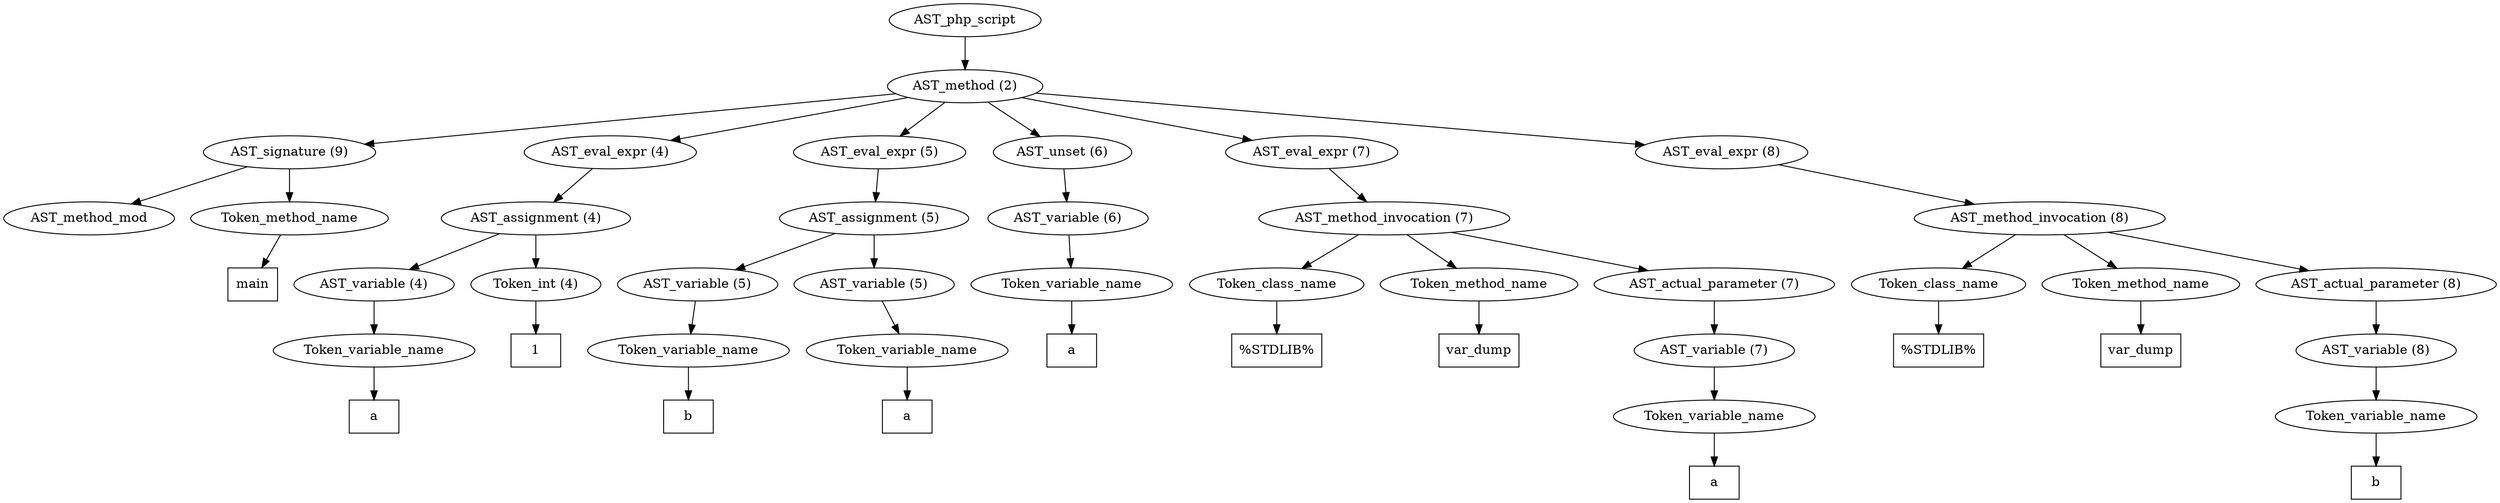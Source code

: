/*
 * AST in dot format generated by phc -- the PHP compiler
 */

digraph AST {
node_0 [label="AST_php_script"];
node_1 [label="AST_method (2)"];
node_2 [label="AST_signature (9)"];
node_3 [label="AST_method_mod"];
node_4 [label="Token_method_name"];
node_5 [label="main", shape=box]
node_4 -> node_5;
node_2 -> node_4;
node_2 -> node_3;
node_6 [label="AST_eval_expr (4)"];
node_7 [label="AST_assignment (4)"];
node_8 [label="AST_variable (4)"];
node_9 [label="Token_variable_name"];
node_10 [label="a", shape=box]
node_9 -> node_10;
node_8 -> node_9;
node_11 [label="Token_int (4)"];
node_12 [label="1", shape=box]
node_11 -> node_12;
node_7 -> node_11;
node_7 -> node_8;
node_6 -> node_7;
node_13 [label="AST_eval_expr (5)"];
node_14 [label="AST_assignment (5)"];
node_15 [label="AST_variable (5)"];
node_16 [label="Token_variable_name"];
node_17 [label="b", shape=box]
node_16 -> node_17;
node_15 -> node_16;
node_18 [label="AST_variable (5)"];
node_19 [label="Token_variable_name"];
node_20 [label="a", shape=box]
node_19 -> node_20;
node_18 -> node_19;
node_14 -> node_18;
node_14 -> node_15;
node_13 -> node_14;
node_21 [label="AST_unset (6)"];
node_22 [label="AST_variable (6)"];
node_23 [label="Token_variable_name"];
node_24 [label="a", shape=box]
node_23 -> node_24;
node_22 -> node_23;
node_21 -> node_22;
node_25 [label="AST_eval_expr (7)"];
node_26 [label="AST_method_invocation (7)"];
node_27 [label="Token_class_name"];
node_28 [label="%STDLIB%", shape=box]
node_27 -> node_28;
node_29 [label="Token_method_name"];
node_30 [label="var_dump", shape=box]
node_29 -> node_30;
node_31 [label="AST_actual_parameter (7)"];
node_32 [label="AST_variable (7)"];
node_33 [label="Token_variable_name"];
node_34 [label="a", shape=box]
node_33 -> node_34;
node_32 -> node_33;
node_31 -> node_32;
node_26 -> node_31;
node_26 -> node_29;
node_26 -> node_27;
node_25 -> node_26;
node_35 [label="AST_eval_expr (8)"];
node_36 [label="AST_method_invocation (8)"];
node_37 [label="Token_class_name"];
node_38 [label="%STDLIB%", shape=box]
node_37 -> node_38;
node_39 [label="Token_method_name"];
node_40 [label="var_dump", shape=box]
node_39 -> node_40;
node_41 [label="AST_actual_parameter (8)"];
node_42 [label="AST_variable (8)"];
node_43 [label="Token_variable_name"];
node_44 [label="b", shape=box]
node_43 -> node_44;
node_42 -> node_43;
node_41 -> node_42;
node_36 -> node_41;
node_36 -> node_39;
node_36 -> node_37;
node_35 -> node_36;
node_1 -> node_35;
node_1 -> node_25;
node_1 -> node_21;
node_1 -> node_13;
node_1 -> node_6;
node_1 -> node_2;
node_0 -> node_1;
}
